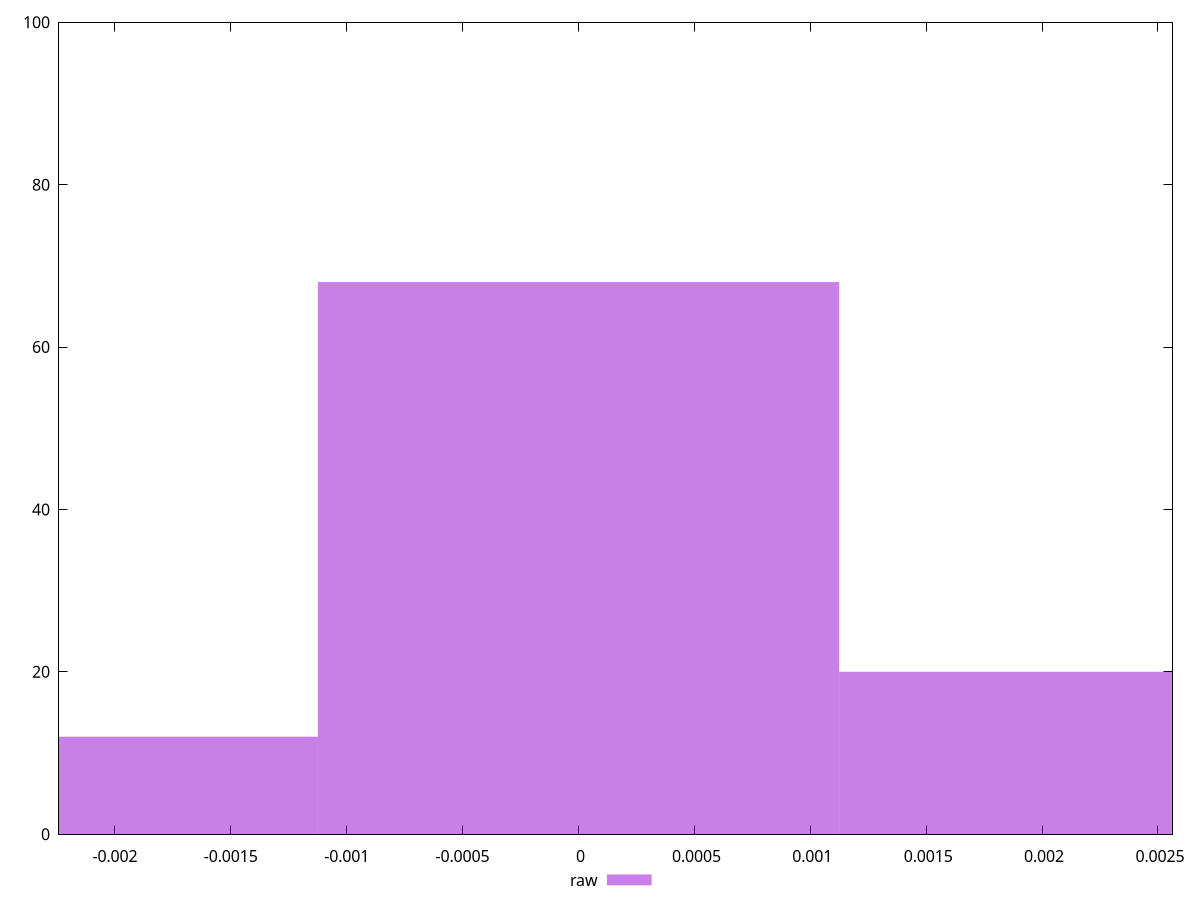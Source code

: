 reset

$raw <<EOF
0 68
-0.0022489741830479643 12
0.0022489741830479643 20
EOF

set key outside below
set boxwidth 0.0022489741830479643
set xrange [-0.002241393143644719:0.0025627766009165766]
set yrange [0:100]
set trange [0:100]
set style fill transparent solid 0.5 noborder
set terminal svg size 640, 490 enhanced background rgb 'white'
set output "report_00009_2021-02-08T22-37-41.559Z/meta/pScore-difference/samples/pages/raw/histogram.svg"

plot $raw title "raw" with boxes

reset
